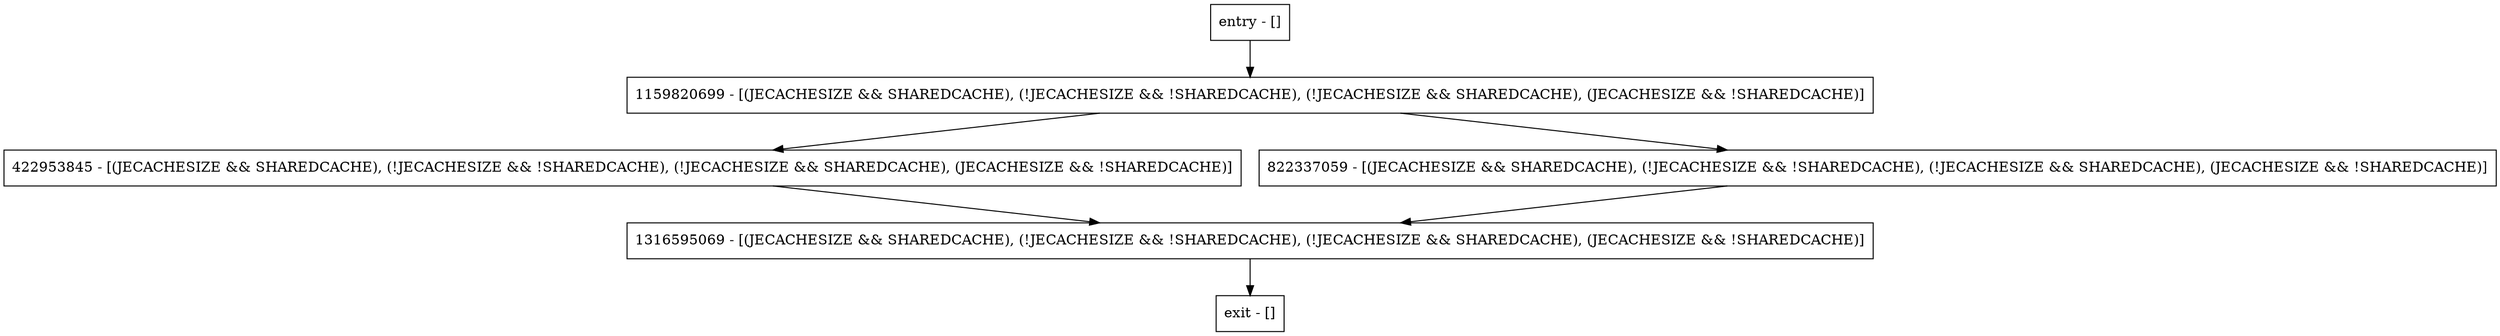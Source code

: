 digraph <init> {
node [shape=record];
entry [label="entry - []"];
exit [label="exit - []"];
422953845 [label="422953845 - [(JECACHESIZE && SHAREDCACHE), (!JECACHESIZE && !SHAREDCACHE), (!JECACHESIZE && SHAREDCACHE), (JECACHESIZE && !SHAREDCACHE)]"];
1159820699 [label="1159820699 - [(JECACHESIZE && SHAREDCACHE), (!JECACHESIZE && !SHAREDCACHE), (!JECACHESIZE && SHAREDCACHE), (JECACHESIZE && !SHAREDCACHE)]"];
1316595069 [label="1316595069 - [(JECACHESIZE && SHAREDCACHE), (!JECACHESIZE && !SHAREDCACHE), (!JECACHESIZE && SHAREDCACHE), (JECACHESIZE && !SHAREDCACHE)]"];
822337059 [label="822337059 - [(JECACHESIZE && SHAREDCACHE), (!JECACHESIZE && !SHAREDCACHE), (!JECACHESIZE && SHAREDCACHE), (JECACHESIZE && !SHAREDCACHE)]"];
entry;
exit;
entry -> 1159820699;
422953845 -> 1316595069;
1159820699 -> 422953845;
1159820699 -> 822337059;
1316595069 -> exit;
822337059 -> 1316595069;
}
